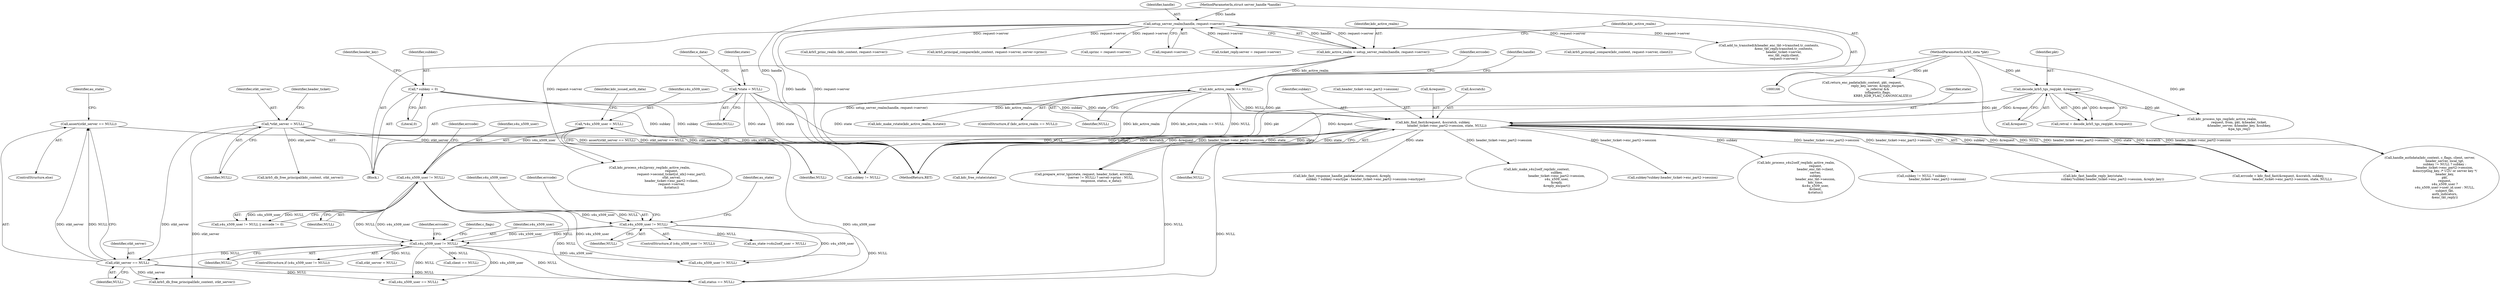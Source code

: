 digraph "0_krb5_ffb35baac6981f9e8914f8f3bffd37f284b85970_0@API" {
"1000919" [label="(Call,assert(stkt_server == NULL))"];
"1000920" [label="(Call,stkt_server == NULL)"];
"1000189" [label="(Call,*stkt_server = NULL)"];
"1000767" [label="(Call,s4u_x509_user != NULL)"];
"1000713" [label="(Call,s4u_x509_user != NULL)"];
"1000265" [label="(Call,*s4u_x509_user = NULL)"];
"1000510" [label="(Call,kdc_find_fast(&request, &scratch, subkey,\n                            header_ticket->enc_part2->session, state, NULL))"];
"1000342" [label="(Call,decode_krb5_tgs_req(pkt, &request))"];
"1000168" [label="(MethodParameterIn,krb5_data *pkt)"];
"1000173" [label="(Call,* subkey = 0)"];
"1000290" [label="(Call,*state = NULL)"];
"1000377" [label="(Call,kdc_active_realm == NULL)"];
"1000369" [label="(Call,kdc_active_realm = setup_server_realm(handle, request->server))"];
"1000371" [label="(Call,setup_server_realm(handle, request->server))"];
"1000167" [label="(MethodParameterIn,struct server_handle *handle)"];
"1000721" [label="(Call,s4u_x509_user != NULL)"];
"1000769" [label="(Identifier,NULL)"];
"1002086" [label="(Call,kdc_fast_response_handle_padata(state, request, &reply,\n                                               subkey ? subkey->enctype : header_ticket->enc_part2->session->enctype))"];
"1002135" [label="(Call,return_enc_padata(kdc_context, pkt, request,\n                                reply_key, server, &reply_encpart,\n                                is_referral &&\n                                isflagset(s_flags,\n                                          KRB5_KDB_FLAG_CANONICALIZE)))"];
"1000340" [label="(Call,retval = decode_krb5_tgs_req(pkt, &request))"];
"1001830" [label="(Call,krb5_principal_compare(kdc_context, request->server, client2))"];
"1001620" [label="(Call,add_to_transited(&header_enc_tkt->transited.tr_contents,\n                              &enc_tkt_reply.transited.tr_contents,\n                              header_ticket->server,\n                              enc_tkt_reply.client,\n                              request->server))"];
"1000430" [label="(Call,kdc_process_tgs_req(kdc_active_realm,\n                                  request, from, pkt, &header_ticket,\n                                  &header_server, &header_key, &subkey,\n                                  &pa_tgs_req))"];
"1000721" [label="(Call,s4u_x509_user != NULL)"];
"1000178" [label="(Identifier,header_key)"];
"1000270" [label="(Identifier,kdc_issued_auth_data)"];
"1000717" [label="(Identifier,errcode)"];
"1000713" [label="(Call,s4u_x509_user != NULL)"];
"1000175" [label="(Literal,0)"];
"1000378" [label="(Identifier,kdc_active_realm)"];
"1000766" [label="(ControlStructure,if (s4u_x509_user != NULL))"];
"1000785" [label="(Identifier,errcode)"];
"1001942" [label="(Call,kdc_make_s4u2self_rep(kdc_context,\n                                        subkey,\n                                        header_ticket->enc_part2->session,\n                                        s4u_x509_user,\n                                        &reply,\n                                        &reply_encpart))"];
"1000966" [label="(Call,s4u_x509_user == NULL)"];
"1000714" [label="(Identifier,s4u_x509_user)"];
"1000722" [label="(Identifier,s4u_x509_user)"];
"1000377" [label="(Call,kdc_active_realm == NULL)"];
"1002114" [label="(Call,kdc_fast_handle_reply_key(state,\n                                       subkey?subkey:header_ticket->enc_part2->session, &reply_key))"];
"1000736" [label="(Identifier,errcode)"];
"1001694" [label="(Call,krb5_princ_realm (kdc_context, request->server))"];
"1000616" [label="(Call,krb5_principal_compare(kdc_context, request->server, server->princ))"];
"1000342" [label="(Call,decode_krb5_tgs_req(pkt, &request))"];
"1000508" [label="(Call,errcode = kdc_find_fast(&request, &scratch, subkey,\n                            header_ticket->enc_part2->session, state, NULL))"];
"1000767" [label="(Call,s4u_x509_user != NULL)"];
"1000720" [label="(ControlStructure,if (s4u_x509_user != NULL))"];
"1000522" [label="(Identifier,NULL)"];
"1000516" [label="(Call,header_ticket->enc_part2->session)"];
"1000372" [label="(Identifier,handle)"];
"1002451" [label="(Call,subkey != NULL)"];
"1000510" [label="(Call,kdc_find_fast(&request, &scratch, subkey,\n                            header_ticket->enc_part2->session, state, NULL))"];
"1000726" [label="(Identifier,au_state)"];
"1000168" [label="(MethodParameterIn,krb5_data *pkt)"];
"1000758" [label="(Call,au_state->s4u2self_user = NULL)"];
"1000370" [label="(Identifier,kdc_active_realm)"];
"1000267" [label="(Identifier,NULL)"];
"1000297" [label="(Identifier,e_data)"];
"1000723" [label="(Identifier,NULL)"];
"1000191" [label="(Identifier,NULL)"];
"1000511" [label="(Call,&request)"];
"1000712" [label="(Call,s4u_x509_user != NULL || errcode != 0)"];
"1000383" [label="(Identifier,handle)"];
"1002399" [label="(Call,kdc_free_rstate(state))"];
"1000513" [label="(Call,&scratch)"];
"1000918" [label="(ControlStructure,else)"];
"1000343" [label="(Identifier,pkt)"];
"1000292" [label="(Identifier,NULL)"];
"1000171" [label="(Block,)"];
"1000266" [label="(Identifier,s4u_x509_user)"];
"1000371" [label="(Call,setup_server_realm(handle, request->server))"];
"1000920" [label="(Call,stkt_server == NULL)"];
"1002404" [label="(Call,krb5_db_free_principal(kdc_context, stkt_server))"];
"1000912" [label="(Call,krb5_db_free_principal(kdc_context, stkt_server))"];
"1000376" [label="(ControlStructure,if (kdc_active_realm == NULL))"];
"1000197" [label="(Identifier,header_ticket)"];
"1000806" [label="(Call,kdc_process_s4u2proxy_req(kdc_active_realm,\n                                            request,\n                                            request->second_ticket[st_idx]->enc_part2,\n                                            stkt_server,\n                                            header_ticket->enc_part2->client,\n                                            request->server,\n                                            &status))"];
"1000369" [label="(Call,kdc_active_realm = setup_server_realm(handle, request->server))"];
"1000715" [label="(Identifier,NULL)"];
"1002500" [label="(MethodReturn,RET)"];
"1000523" [label="(Call,sprinc = request->server)"];
"1000521" [label="(Identifier,state)"];
"1000389" [label="(Identifier,errcode)"];
"1000190" [label="(Identifier,stkt_server)"];
"1002437" [label="(Call,s4u_x509_user != NULL)"];
"1000379" [label="(Identifier,NULL)"];
"1002116" [label="(Call,subkey?subkey:header_ticket->enc_part2->session)"];
"1000915" [label="(Call,stkt_server = NULL)"];
"1002358" [label="(Call,prepare_error_tgs(state, request, header_ticket, errcode,\n                                   (server != NULL) ? server->princ : NULL,\n                                   response, status, e_data))"];
"1000693" [label="(Call,kdc_process_s4u2self_req(kdc_active_realm,\n                                       request,\n                                       header_enc_tkt->client,\n                                       server,\n                                       subkey,\n                                       header_enc_tkt->session,\n                                       kdc_time,\n                                       &s4u_x509_user,\n                                       &client,\n                                       &status))"];
"1001753" [label="(Call,handle_authdata(kdc_context, c_flags, client, server,\n                              header_server, local_tgt,\n                              subkey != NULL ? subkey :\n                              header_ticket->enc_part2->session,\n                              &encrypting_key, /* U2U or server key */\n                              header_key,\n                              pkt,\n                              request,\n                              s4u_x509_user ?\n                              s4u_x509_user->user_id.user : NULL,\n                              subject_tkt,\n                              auth_indicators,\n                              &enc_tkt_reply))"];
"1000772" [label="(Identifier,c_flags)"];
"1001760" [label="(Call,subkey != NULL ? subkey :\n                              header_ticket->enc_part2->session)"];
"1000895" [label="(Call,client == NULL)"];
"1000290" [label="(Call,*state = NULL)"];
"1000373" [label="(Call,request->server)"];
"1002258" [label="(Call,status == NULL)"];
"1000291" [label="(Identifier,state)"];
"1000265" [label="(Call,*s4u_x509_user = NULL)"];
"1000515" [label="(Identifier,subkey)"];
"1000919" [label="(Call,assert(stkt_server == NULL))"];
"1000922" [label="(Identifier,NULL)"];
"1000390" [label="(Call,kdc_make_rstate(kdc_active_realm, &state))"];
"1000921" [label="(Identifier,stkt_server)"];
"1000174" [label="(Identifier,subkey)"];
"1000925" [label="(Identifier,au_state)"];
"1000768" [label="(Identifier,s4u_x509_user)"];
"1000344" [label="(Call,&request)"];
"1001008" [label="(Call,ticket_reply.server = request->server)"];
"1000189" [label="(Call,*stkt_server = NULL)"];
"1000173" [label="(Call,* subkey = 0)"];
"1000167" [label="(MethodParameterIn,struct server_handle *handle)"];
"1000919" -> "1000918"  [label="AST: "];
"1000919" -> "1000920"  [label="CFG: "];
"1000920" -> "1000919"  [label="AST: "];
"1000925" -> "1000919"  [label="CFG: "];
"1000919" -> "1002500"  [label="DDG: stkt_server == NULL"];
"1000919" -> "1002500"  [label="DDG: assert(stkt_server == NULL)"];
"1000920" -> "1000919"  [label="DDG: stkt_server"];
"1000920" -> "1000919"  [label="DDG: NULL"];
"1000920" -> "1000922"  [label="CFG: "];
"1000921" -> "1000920"  [label="AST: "];
"1000922" -> "1000920"  [label="AST: "];
"1000189" -> "1000920"  [label="DDG: stkt_server"];
"1000767" -> "1000920"  [label="DDG: NULL"];
"1000920" -> "1000966"  [label="DDG: NULL"];
"1000920" -> "1002258"  [label="DDG: NULL"];
"1000920" -> "1002404"  [label="DDG: stkt_server"];
"1000189" -> "1000171"  [label="AST: "];
"1000189" -> "1000191"  [label="CFG: "];
"1000190" -> "1000189"  [label="AST: "];
"1000191" -> "1000189"  [label="AST: "];
"1000197" -> "1000189"  [label="CFG: "];
"1000189" -> "1002500"  [label="DDG: stkt_server"];
"1000189" -> "1000806"  [label="DDG: stkt_server"];
"1000189" -> "1000912"  [label="DDG: stkt_server"];
"1000189" -> "1002404"  [label="DDG: stkt_server"];
"1000767" -> "1000766"  [label="AST: "];
"1000767" -> "1000769"  [label="CFG: "];
"1000768" -> "1000767"  [label="AST: "];
"1000769" -> "1000767"  [label="AST: "];
"1000772" -> "1000767"  [label="CFG: "];
"1000785" -> "1000767"  [label="CFG: "];
"1000713" -> "1000767"  [label="DDG: s4u_x509_user"];
"1000713" -> "1000767"  [label="DDG: NULL"];
"1000721" -> "1000767"  [label="DDG: s4u_x509_user"];
"1000721" -> "1000767"  [label="DDG: NULL"];
"1000767" -> "1000895"  [label="DDG: NULL"];
"1000767" -> "1000915"  [label="DDG: NULL"];
"1000767" -> "1000966"  [label="DDG: s4u_x509_user"];
"1000767" -> "1000966"  [label="DDG: NULL"];
"1000767" -> "1002258"  [label="DDG: NULL"];
"1000767" -> "1002437"  [label="DDG: s4u_x509_user"];
"1000713" -> "1000712"  [label="AST: "];
"1000713" -> "1000715"  [label="CFG: "];
"1000714" -> "1000713"  [label="AST: "];
"1000715" -> "1000713"  [label="AST: "];
"1000717" -> "1000713"  [label="CFG: "];
"1000712" -> "1000713"  [label="CFG: "];
"1000713" -> "1000712"  [label="DDG: s4u_x509_user"];
"1000713" -> "1000712"  [label="DDG: NULL"];
"1000265" -> "1000713"  [label="DDG: s4u_x509_user"];
"1000510" -> "1000713"  [label="DDG: NULL"];
"1000713" -> "1000721"  [label="DDG: s4u_x509_user"];
"1000713" -> "1000721"  [label="DDG: NULL"];
"1000713" -> "1002258"  [label="DDG: NULL"];
"1000713" -> "1002437"  [label="DDG: s4u_x509_user"];
"1000265" -> "1000171"  [label="AST: "];
"1000265" -> "1000267"  [label="CFG: "];
"1000266" -> "1000265"  [label="AST: "];
"1000267" -> "1000265"  [label="AST: "];
"1000270" -> "1000265"  [label="CFG: "];
"1000265" -> "1002500"  [label="DDG: s4u_x509_user"];
"1000265" -> "1002437"  [label="DDG: s4u_x509_user"];
"1000510" -> "1000508"  [label="AST: "];
"1000510" -> "1000522"  [label="CFG: "];
"1000511" -> "1000510"  [label="AST: "];
"1000513" -> "1000510"  [label="AST: "];
"1000515" -> "1000510"  [label="AST: "];
"1000516" -> "1000510"  [label="AST: "];
"1000521" -> "1000510"  [label="AST: "];
"1000522" -> "1000510"  [label="AST: "];
"1000508" -> "1000510"  [label="CFG: "];
"1000510" -> "1002500"  [label="DDG: &scratch"];
"1000510" -> "1002500"  [label="DDG: &request"];
"1000510" -> "1002500"  [label="DDG: header_ticket->enc_part2->session"];
"1000510" -> "1002500"  [label="DDG: state"];
"1000510" -> "1000508"  [label="DDG: subkey"];
"1000510" -> "1000508"  [label="DDG: &request"];
"1000510" -> "1000508"  [label="DDG: NULL"];
"1000510" -> "1000508"  [label="DDG: header_ticket->enc_part2->session"];
"1000510" -> "1000508"  [label="DDG: state"];
"1000510" -> "1000508"  [label="DDG: &scratch"];
"1000342" -> "1000510"  [label="DDG: &request"];
"1000173" -> "1000510"  [label="DDG: subkey"];
"1000290" -> "1000510"  [label="DDG: state"];
"1000377" -> "1000510"  [label="DDG: NULL"];
"1000510" -> "1000693"  [label="DDG: subkey"];
"1000510" -> "1001753"  [label="DDG: header_ticket->enc_part2->session"];
"1000510" -> "1001760"  [label="DDG: header_ticket->enc_part2->session"];
"1000510" -> "1001942"  [label="DDG: header_ticket->enc_part2->session"];
"1000510" -> "1002086"  [label="DDG: state"];
"1000510" -> "1002114"  [label="DDG: header_ticket->enc_part2->session"];
"1000510" -> "1002116"  [label="DDG: header_ticket->enc_part2->session"];
"1000510" -> "1002258"  [label="DDG: NULL"];
"1000510" -> "1002358"  [label="DDG: state"];
"1000510" -> "1002399"  [label="DDG: state"];
"1000510" -> "1002451"  [label="DDG: subkey"];
"1000342" -> "1000340"  [label="AST: "];
"1000342" -> "1000344"  [label="CFG: "];
"1000343" -> "1000342"  [label="AST: "];
"1000344" -> "1000342"  [label="AST: "];
"1000340" -> "1000342"  [label="CFG: "];
"1000342" -> "1002500"  [label="DDG: &request"];
"1000342" -> "1002500"  [label="DDG: pkt"];
"1000342" -> "1000340"  [label="DDG: pkt"];
"1000342" -> "1000340"  [label="DDG: &request"];
"1000168" -> "1000342"  [label="DDG: pkt"];
"1000342" -> "1000430"  [label="DDG: pkt"];
"1000168" -> "1000166"  [label="AST: "];
"1000168" -> "1002500"  [label="DDG: pkt"];
"1000168" -> "1000430"  [label="DDG: pkt"];
"1000168" -> "1001753"  [label="DDG: pkt"];
"1000168" -> "1002135"  [label="DDG: pkt"];
"1000173" -> "1000171"  [label="AST: "];
"1000173" -> "1000175"  [label="CFG: "];
"1000174" -> "1000173"  [label="AST: "];
"1000175" -> "1000173"  [label="AST: "];
"1000178" -> "1000173"  [label="CFG: "];
"1000173" -> "1002500"  [label="DDG: subkey"];
"1000173" -> "1002451"  [label="DDG: subkey"];
"1000290" -> "1000171"  [label="AST: "];
"1000290" -> "1000292"  [label="CFG: "];
"1000291" -> "1000290"  [label="AST: "];
"1000292" -> "1000290"  [label="AST: "];
"1000297" -> "1000290"  [label="CFG: "];
"1000290" -> "1002500"  [label="DDG: state"];
"1000290" -> "1002358"  [label="DDG: state"];
"1000290" -> "1002399"  [label="DDG: state"];
"1000377" -> "1000376"  [label="AST: "];
"1000377" -> "1000379"  [label="CFG: "];
"1000378" -> "1000377"  [label="AST: "];
"1000379" -> "1000377"  [label="AST: "];
"1000383" -> "1000377"  [label="CFG: "];
"1000389" -> "1000377"  [label="CFG: "];
"1000377" -> "1002500"  [label="DDG: kdc_active_realm == NULL"];
"1000377" -> "1002500"  [label="DDG: NULL"];
"1000377" -> "1002500"  [label="DDG: kdc_active_realm"];
"1000369" -> "1000377"  [label="DDG: kdc_active_realm"];
"1000377" -> "1000390"  [label="DDG: kdc_active_realm"];
"1000377" -> "1002258"  [label="DDG: NULL"];
"1000369" -> "1000171"  [label="AST: "];
"1000369" -> "1000371"  [label="CFG: "];
"1000370" -> "1000369"  [label="AST: "];
"1000371" -> "1000369"  [label="AST: "];
"1000378" -> "1000369"  [label="CFG: "];
"1000369" -> "1002500"  [label="DDG: setup_server_realm(handle, request->server)"];
"1000371" -> "1000369"  [label="DDG: handle"];
"1000371" -> "1000369"  [label="DDG: request->server"];
"1000371" -> "1000373"  [label="CFG: "];
"1000372" -> "1000371"  [label="AST: "];
"1000373" -> "1000371"  [label="AST: "];
"1000371" -> "1002500"  [label="DDG: request->server"];
"1000371" -> "1002500"  [label="DDG: handle"];
"1000167" -> "1000371"  [label="DDG: handle"];
"1000371" -> "1000523"  [label="DDG: request->server"];
"1000371" -> "1000616"  [label="DDG: request->server"];
"1000371" -> "1000806"  [label="DDG: request->server"];
"1000371" -> "1001008"  [label="DDG: request->server"];
"1000371" -> "1001620"  [label="DDG: request->server"];
"1000371" -> "1001694"  [label="DDG: request->server"];
"1000371" -> "1001830"  [label="DDG: request->server"];
"1000167" -> "1000166"  [label="AST: "];
"1000167" -> "1002500"  [label="DDG: handle"];
"1000721" -> "1000720"  [label="AST: "];
"1000721" -> "1000723"  [label="CFG: "];
"1000722" -> "1000721"  [label="AST: "];
"1000723" -> "1000721"  [label="AST: "];
"1000726" -> "1000721"  [label="CFG: "];
"1000736" -> "1000721"  [label="CFG: "];
"1000721" -> "1000758"  [label="DDG: NULL"];
"1000721" -> "1002258"  [label="DDG: NULL"];
"1000721" -> "1002437"  [label="DDG: s4u_x509_user"];
}
